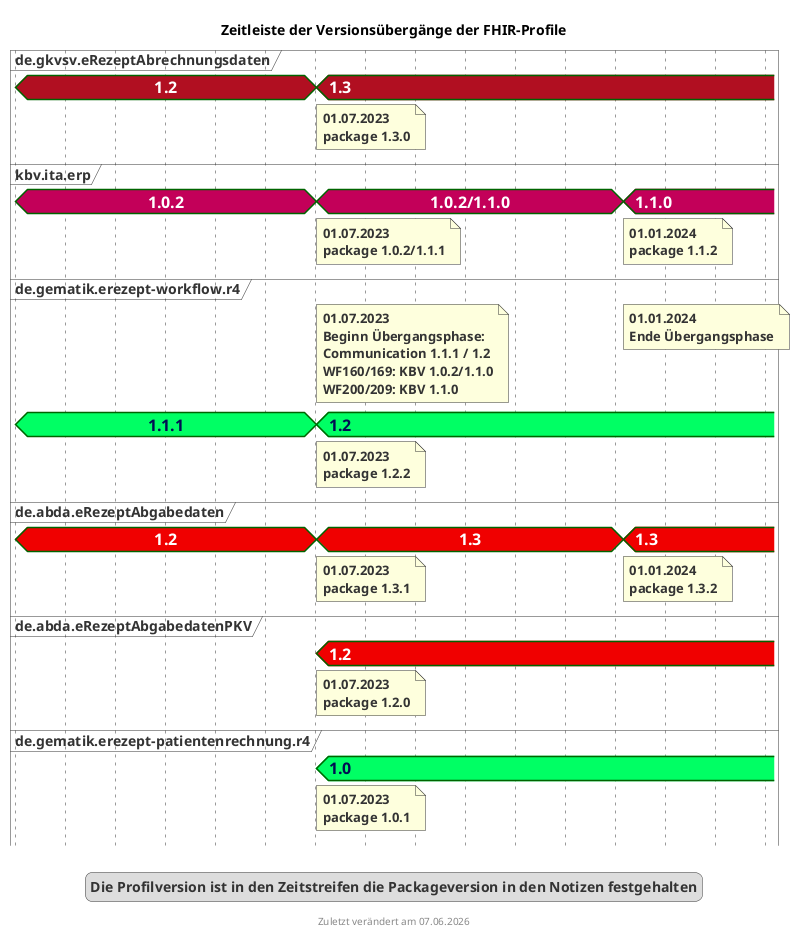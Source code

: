 @startuml fhir_version_timeline
<style>
timingDiagram {
  .kbvcolor {
    FontColor #ffffff
    Fontsize 16
    FontStyle bold
    Backgroundcolor #c30059
  }
  .gematikcolor {
    FontColor #000e52
    Fontsize 16
    FontStyle bold
    Backgroundcolor #00ff64
  }
  .davcolor {
    FontColor #ffffff
    Fontsize 16
    FontStyle bold
    BackgroundColor #f00000
  }
  .gkvcolor {
    FontColor #ffffff
    Fontsize 16
    FontStyle bold
    BackgroundColor #b10f21
  }
}
</style>
title Zeitleiste der Versionsübergänge der FHIR-Profile
footer Zuletzt verändert am %date("dd.MM.yyyy")


concise "de.gkvsv.eRezeptAbrechnungsdaten" as GKV <<gkvcolor>>
concise "kbv.ita.erp" as KBV <<kbvcolor>>
concise "de.gematik.erezept-workflow.r4" as gematik <<gematikcolor>>
concise "de.abda.eRezeptAbgabedaten" as DAV <<davcolor>>
concise "de.abda.eRezeptAbgabedatenPKV" as PKV <<davcolor>>
concise "de.gematik.erezept-patientenrechnung.r4" as gematikpkv <<gematikcolor>>


'30 days is scaled to 50 pixels
scale 2592000 as 50 pixels
hide time-axis

@2023/01/01
GKV is 1.2
KBV is 1.0.2
DAV is 1.2
gematik is 1.1.1

@2023/07/01
note bottom of KBV : 01.07.2023\npackage 1.0.2/1.1.1
note bottom of GKV : 01.07.2023\npackage 1.3.0
note bottom of PKV : 01.07.2023\npackage 1.2.0
note top of gematik : 01.07.2023\nBeginn Übergangsphase:\nCommunication 1.1.1 / 1.2\nWF160/169: KBV 1.0.2/1.1.0\nWF200/209: KBV 1.1.0
note bottom of gematik : 01.07.2023\npackage 1.2.2
note bottom of gematikpkv : 01.07.2023\npackage 1.0.1
note bottom of DAV : 01.07.2023\npackage 1.3.1
KBV is "1.0.2/1.1.0"
gematik is 1.2
gematikpkv is 1.0
DAV is 1.3
PKV is 1.2
GKV is 1.3

@2024/01/01
note bottom of KBV : 01.01.2024\npackage 1.1.2
note top of gematik : 01.01.2024\nEnde Übergangsphase
note bottom of DAV : 01.01.2024\npackage 1.3.2
KBV is 1.1.0
DAV is 1.3

@2024/03/01

legend
Die Profilversion ist in den Zeitstreifen die Packageversion in den Notizen festgehalten
end legend

@enduml